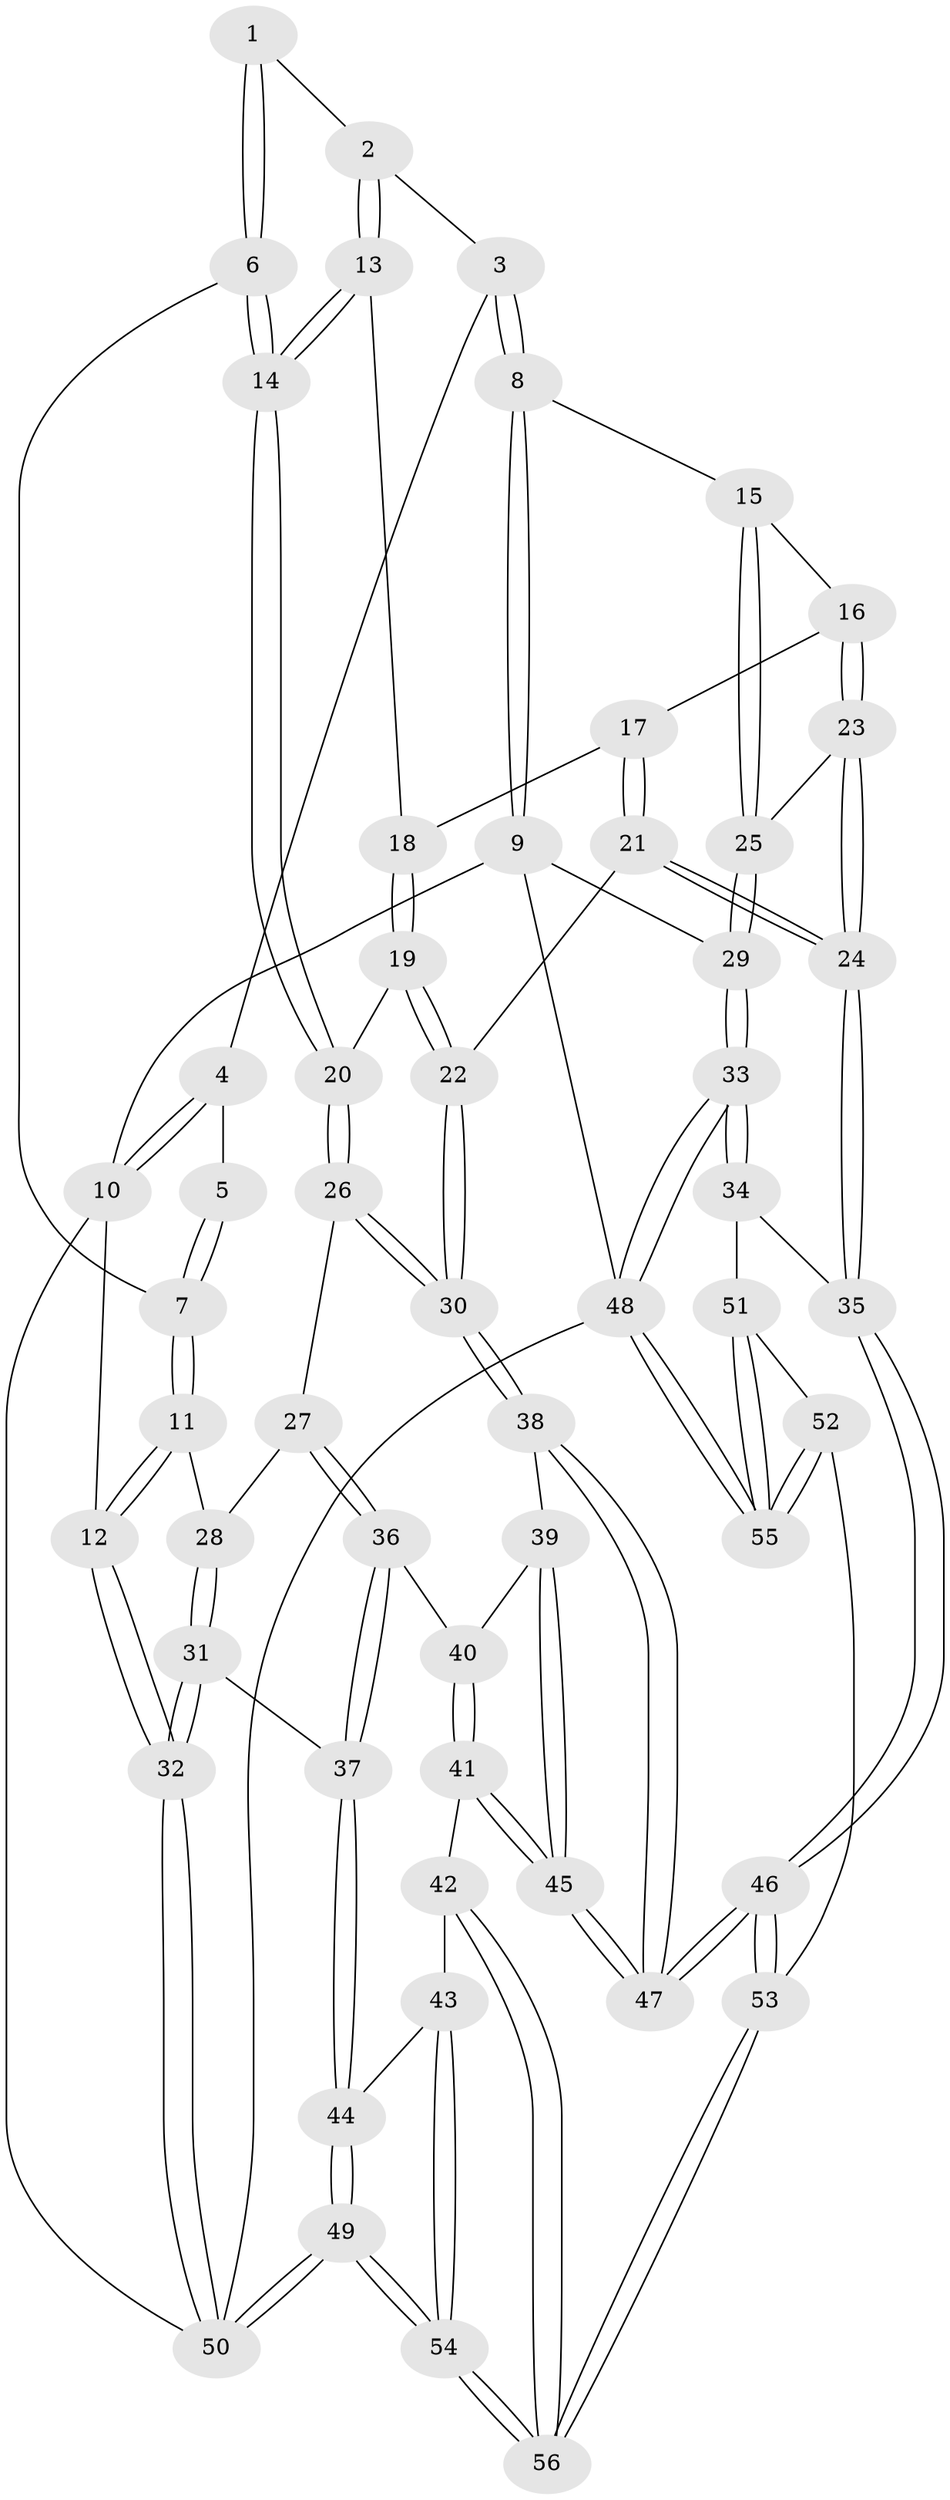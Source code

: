// Generated by graph-tools (version 1.1) at 2025/27/03/09/25 03:27:06]
// undirected, 56 vertices, 137 edges
graph export_dot {
graph [start="1"]
  node [color=gray90,style=filled];
  1 [pos="+0.2600640703269537+0.056509918684335476"];
  2 [pos="+0.45434962529699846+0.012000554036870333"];
  3 [pos="+0.49939501456137814+0"];
  4 [pos="+0+0"];
  5 [pos="+0.06120810415126632+0"];
  6 [pos="+0.25235674060405483+0.19585283381534438"];
  7 [pos="+0.13067657006417385+0.21814651864413295"];
  8 [pos="+1+0"];
  9 [pos="+1+0"];
  10 [pos="+0+0"];
  11 [pos="+0.10746021702687328+0.25280986673096256"];
  12 [pos="+0+0.35932661382012904"];
  13 [pos="+0.45297986845785104+0.08049442796224893"];
  14 [pos="+0.3966188334890115+0.231402108029078"];
  15 [pos="+0.8652684889708097+0.07057525345682426"];
  16 [pos="+0.7566321019883057+0.16320610324023005"];
  17 [pos="+0.7514480688565814+0.16655984818876401"];
  18 [pos="+0.6756290095926935+0.19974406842441036"];
  19 [pos="+0.583266903151687+0.30223537771325604"];
  20 [pos="+0.4118593712955749+0.27163939094313144"];
  21 [pos="+0.689170144120787+0.49788646230668937"];
  22 [pos="+0.6673545913620433+0.49634549722163895"];
  23 [pos="+0.7779260300817739+0.43954584800983265"];
  24 [pos="+0.7080976232334341+0.5020583686310839"];
  25 [pos="+0.8425691753537569+0.4008487289078462"];
  26 [pos="+0.39295691475075434+0.32778058131676135"];
  27 [pos="+0.3194808712818381+0.44102334605038446"];
  28 [pos="+0.1885712938815039+0.37740455388711236"];
  29 [pos="+1+0.4380222890012276"];
  30 [pos="+0.6083909257176177+0.5285311550747716"];
  31 [pos="+0.02841031301276293+0.5605562083692114"];
  32 [pos="+0+0.5171407412141802"];
  33 [pos="+1+0.6064211505773033"];
  34 [pos="+0.8518850170923749+0.642260535928186"];
  35 [pos="+0.8311313796924933+0.6376359644143675"];
  36 [pos="+0.32350118592433447+0.4931905205646229"];
  37 [pos="+0.06529519349194449+0.5809229454248225"];
  38 [pos="+0.5712633846269942+0.5612771800419546"];
  39 [pos="+0.3777324050377633+0.5291971646169498"];
  40 [pos="+0.3249811188078767+0.4956049248051258"];
  41 [pos="+0.24991566214783992+0.7116567804236411"];
  42 [pos="+0.21816724535608595+0.7259878791829901"];
  43 [pos="+0.17931486994190818+0.7154239340989922"];
  44 [pos="+0.1149079730296588+0.6546068886152369"];
  45 [pos="+0.4031208269537038+0.7438598219988003"];
  46 [pos="+0.5633174094624324+0.9420291548759531"];
  47 [pos="+0.5240509435487538+0.834715009137541"];
  48 [pos="+1+1"];
  49 [pos="+0+1"];
  50 [pos="+0+1"];
  51 [pos="+0.8679582972959741+0.7896440133477393"];
  52 [pos="+0.6210492165450051+1"];
  53 [pos="+0.5641901806679941+1"];
  54 [pos="+0+1"];
  55 [pos="+1+1"];
  56 [pos="+0.27223826253691025+1"];
  1 -- 2;
  1 -- 6;
  1 -- 6;
  2 -- 3;
  2 -- 13;
  2 -- 13;
  3 -- 4;
  3 -- 8;
  3 -- 8;
  4 -- 5;
  4 -- 10;
  4 -- 10;
  5 -- 7;
  5 -- 7;
  6 -- 7;
  6 -- 14;
  6 -- 14;
  7 -- 11;
  7 -- 11;
  8 -- 9;
  8 -- 9;
  8 -- 15;
  9 -- 10;
  9 -- 29;
  9 -- 48;
  10 -- 12;
  10 -- 50;
  11 -- 12;
  11 -- 12;
  11 -- 28;
  12 -- 32;
  12 -- 32;
  13 -- 14;
  13 -- 14;
  13 -- 18;
  14 -- 20;
  14 -- 20;
  15 -- 16;
  15 -- 25;
  15 -- 25;
  16 -- 17;
  16 -- 23;
  16 -- 23;
  17 -- 18;
  17 -- 21;
  17 -- 21;
  18 -- 19;
  18 -- 19;
  19 -- 20;
  19 -- 22;
  19 -- 22;
  20 -- 26;
  20 -- 26;
  21 -- 22;
  21 -- 24;
  21 -- 24;
  22 -- 30;
  22 -- 30;
  23 -- 24;
  23 -- 24;
  23 -- 25;
  24 -- 35;
  24 -- 35;
  25 -- 29;
  25 -- 29;
  26 -- 27;
  26 -- 30;
  26 -- 30;
  27 -- 28;
  27 -- 36;
  27 -- 36;
  28 -- 31;
  28 -- 31;
  29 -- 33;
  29 -- 33;
  30 -- 38;
  30 -- 38;
  31 -- 32;
  31 -- 32;
  31 -- 37;
  32 -- 50;
  32 -- 50;
  33 -- 34;
  33 -- 34;
  33 -- 48;
  33 -- 48;
  34 -- 35;
  34 -- 51;
  35 -- 46;
  35 -- 46;
  36 -- 37;
  36 -- 37;
  36 -- 40;
  37 -- 44;
  37 -- 44;
  38 -- 39;
  38 -- 47;
  38 -- 47;
  39 -- 40;
  39 -- 45;
  39 -- 45;
  40 -- 41;
  40 -- 41;
  41 -- 42;
  41 -- 45;
  41 -- 45;
  42 -- 43;
  42 -- 56;
  42 -- 56;
  43 -- 44;
  43 -- 54;
  43 -- 54;
  44 -- 49;
  44 -- 49;
  45 -- 47;
  45 -- 47;
  46 -- 47;
  46 -- 47;
  46 -- 53;
  46 -- 53;
  48 -- 55;
  48 -- 55;
  48 -- 50;
  49 -- 50;
  49 -- 50;
  49 -- 54;
  49 -- 54;
  51 -- 52;
  51 -- 55;
  51 -- 55;
  52 -- 53;
  52 -- 55;
  52 -- 55;
  53 -- 56;
  53 -- 56;
  54 -- 56;
  54 -- 56;
}
